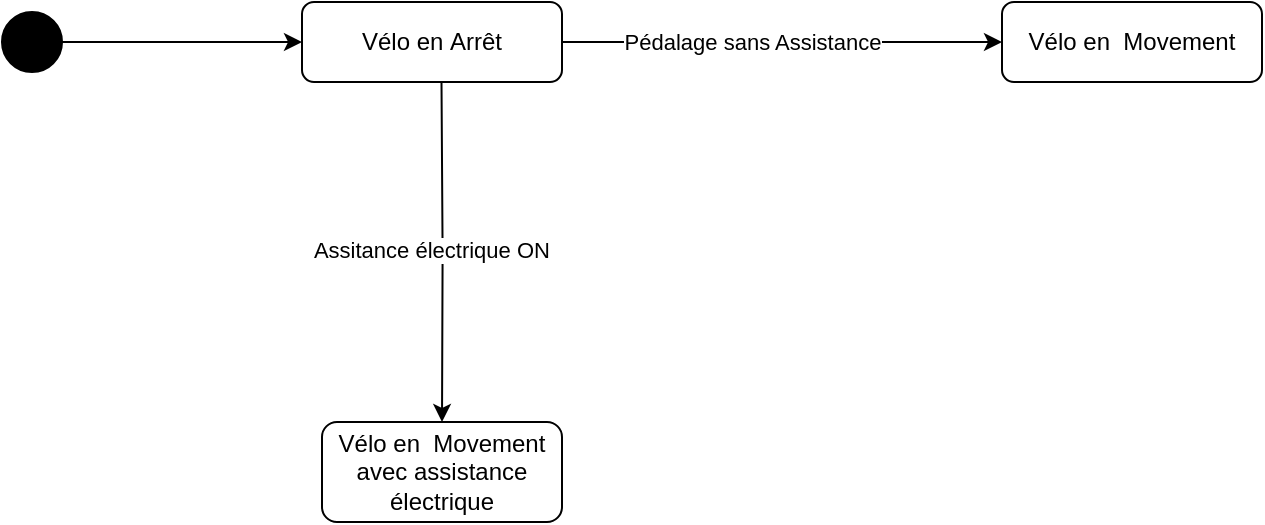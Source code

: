 <mxfile version="22.1.18" type="github">
  <diagram name="Page-1" id="iBsDPBGNGASx7_R9lyi4">
    <mxGraphModel dx="836" dy="442" grid="1" gridSize="10" guides="1" tooltips="1" connect="1" arrows="1" fold="1" page="1" pageScale="1" pageWidth="3300" pageHeight="4681" math="0" shadow="0">
      <root>
        <mxCell id="0" />
        <mxCell id="1" parent="0" />
        <mxCell id="YnAeQbb3gHbU8mq_5z8Y-8" style="edgeStyle=orthogonalEdgeStyle;rounded=0;orthogonalLoop=1;jettySize=auto;html=1;exitX=1;exitY=0.5;exitDx=0;exitDy=0;entryX=0;entryY=0.5;entryDx=0;entryDy=0;" edge="1" parent="1" source="YnAeQbb3gHbU8mq_5z8Y-1" target="YnAeQbb3gHbU8mq_5z8Y-3">
          <mxGeometry relative="1" as="geometry" />
        </mxCell>
        <mxCell id="YnAeQbb3gHbU8mq_5z8Y-1" value="" style="shape=ellipse;html=1;fillColor=strokeColor;fontSize=18;fontColor=#ffffff;" vertex="1" parent="1">
          <mxGeometry x="100" y="145" width="30" height="30" as="geometry" />
        </mxCell>
        <mxCell id="YnAeQbb3gHbU8mq_5z8Y-6" style="edgeStyle=orthogonalEdgeStyle;rounded=0;orthogonalLoop=1;jettySize=auto;html=1;exitX=1;exitY=0.5;exitDx=0;exitDy=0;entryX=0;entryY=0.5;entryDx=0;entryDy=0;" edge="1" parent="1" source="YnAeQbb3gHbU8mq_5z8Y-3" target="YnAeQbb3gHbU8mq_5z8Y-4">
          <mxGeometry relative="1" as="geometry" />
        </mxCell>
        <mxCell id="YnAeQbb3gHbU8mq_5z8Y-12" value="Pédalage sans Assistance" style="edgeLabel;html=1;align=center;verticalAlign=middle;resizable=0;points=[];" vertex="1" connectable="0" parent="YnAeQbb3gHbU8mq_5z8Y-6">
          <mxGeometry x="-0.141" relative="1" as="geometry">
            <mxPoint as="offset" />
          </mxGeometry>
        </mxCell>
        <mxCell id="YnAeQbb3gHbU8mq_5z8Y-9" style="edgeStyle=orthogonalEdgeStyle;rounded=0;orthogonalLoop=1;jettySize=auto;html=1;exitX=0.5;exitY=1;exitDx=0;exitDy=0;entryX=0.5;entryY=0;entryDx=0;entryDy=0;" edge="1" parent="1" target="YnAeQbb3gHbU8mq_5z8Y-5">
          <mxGeometry relative="1" as="geometry">
            <mxPoint x="319.75" y="180.0" as="sourcePoint" />
            <mxPoint x="319.75" y="300" as="targetPoint" />
          </mxGeometry>
        </mxCell>
        <mxCell id="YnAeQbb3gHbU8mq_5z8Y-10" value="Assitance électrique ON&amp;nbsp;" style="edgeLabel;html=1;align=center;verticalAlign=middle;resizable=0;points=[];" vertex="1" connectable="0" parent="YnAeQbb3gHbU8mq_5z8Y-9">
          <mxGeometry x="-0.018" y="-2" relative="1" as="geometry">
            <mxPoint x="-3" as="offset" />
          </mxGeometry>
        </mxCell>
        <mxCell id="YnAeQbb3gHbU8mq_5z8Y-3" value="Vélo en&amp;nbsp;Arrêt" style="shape=rect;html=1;rounded=1;whiteSpace=wrap;align=center;" vertex="1" parent="1">
          <mxGeometry x="250" y="140" width="130" height="40" as="geometry" />
        </mxCell>
        <mxCell id="YnAeQbb3gHbU8mq_5z8Y-4" value="Vélo en&amp;nbsp; Movement" style="shape=rect;html=1;rounded=1;whiteSpace=wrap;align=center;" vertex="1" parent="1">
          <mxGeometry x="600" y="140" width="130" height="40" as="geometry" />
        </mxCell>
        <mxCell id="YnAeQbb3gHbU8mq_5z8Y-5" value="Vélo en&amp;nbsp; Movement avec assistance électrique" style="shape=rect;html=1;rounded=1;whiteSpace=wrap;align=center;" vertex="1" parent="1">
          <mxGeometry x="260" y="350" width="120" height="50" as="geometry" />
        </mxCell>
        <mxCell id="YnAeQbb3gHbU8mq_5z8Y-11" style="edgeStyle=orthogonalEdgeStyle;rounded=0;orthogonalLoop=1;jettySize=auto;html=1;exitX=0.5;exitY=1;exitDx=0;exitDy=0;" edge="1" parent="1" source="YnAeQbb3gHbU8mq_5z8Y-4" target="YnAeQbb3gHbU8mq_5z8Y-4">
          <mxGeometry relative="1" as="geometry" />
        </mxCell>
      </root>
    </mxGraphModel>
  </diagram>
</mxfile>
